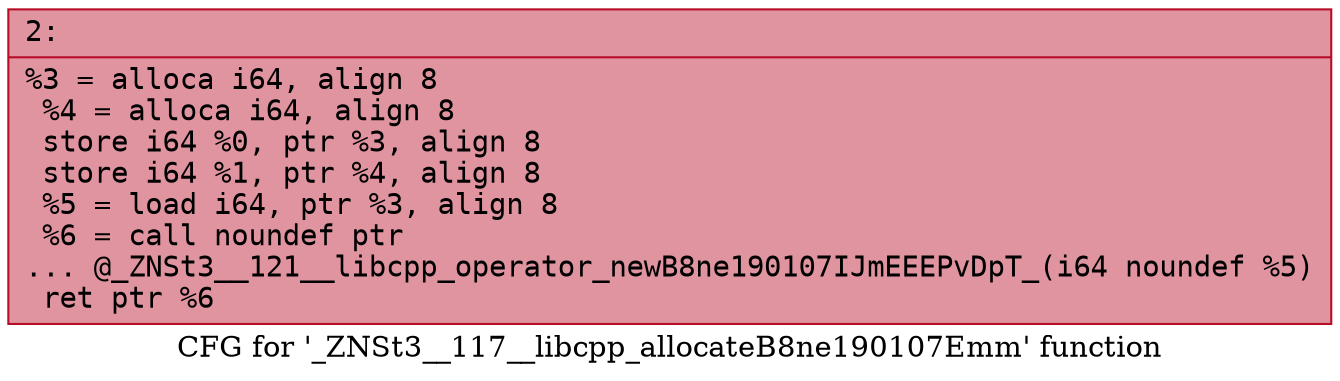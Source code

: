 digraph "CFG for '_ZNSt3__117__libcpp_allocateB8ne190107Emm' function" {
	label="CFG for '_ZNSt3__117__libcpp_allocateB8ne190107Emm' function";

	Node0x6000005c1630 [shape=record,color="#b70d28ff", style=filled, fillcolor="#b70d2870" fontname="Courier",label="{2:\l|  %3 = alloca i64, align 8\l  %4 = alloca i64, align 8\l  store i64 %0, ptr %3, align 8\l  store i64 %1, ptr %4, align 8\l  %5 = load i64, ptr %3, align 8\l  %6 = call noundef ptr\l... @_ZNSt3__121__libcpp_operator_newB8ne190107IJmEEEPvDpT_(i64 noundef %5)\l  ret ptr %6\l}"];
}
